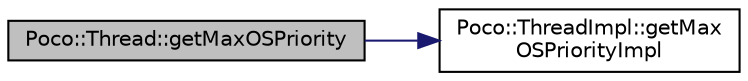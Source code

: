 digraph "Poco::Thread::getMaxOSPriority"
{
 // LATEX_PDF_SIZE
  edge [fontname="Helvetica",fontsize="10",labelfontname="Helvetica",labelfontsize="10"];
  node [fontname="Helvetica",fontsize="10",shape=record];
  rankdir="LR";
  Node1 [label="Poco::Thread::getMaxOSPriority",height=0.2,width=0.4,color="black", fillcolor="grey75", style="filled", fontcolor="black",tooltip=" "];
  Node1 -> Node2 [color="midnightblue",fontsize="10",style="solid",fontname="Helvetica"];
  Node2 [label="Poco::ThreadImpl::getMax\lOSPriorityImpl",height=0.2,width=0.4,color="black", fillcolor="white", style="filled",URL="$classPoco_1_1ThreadImpl.html#a67ba7b439f715d59f48bfe42e831cc79",tooltip=" "];
}

